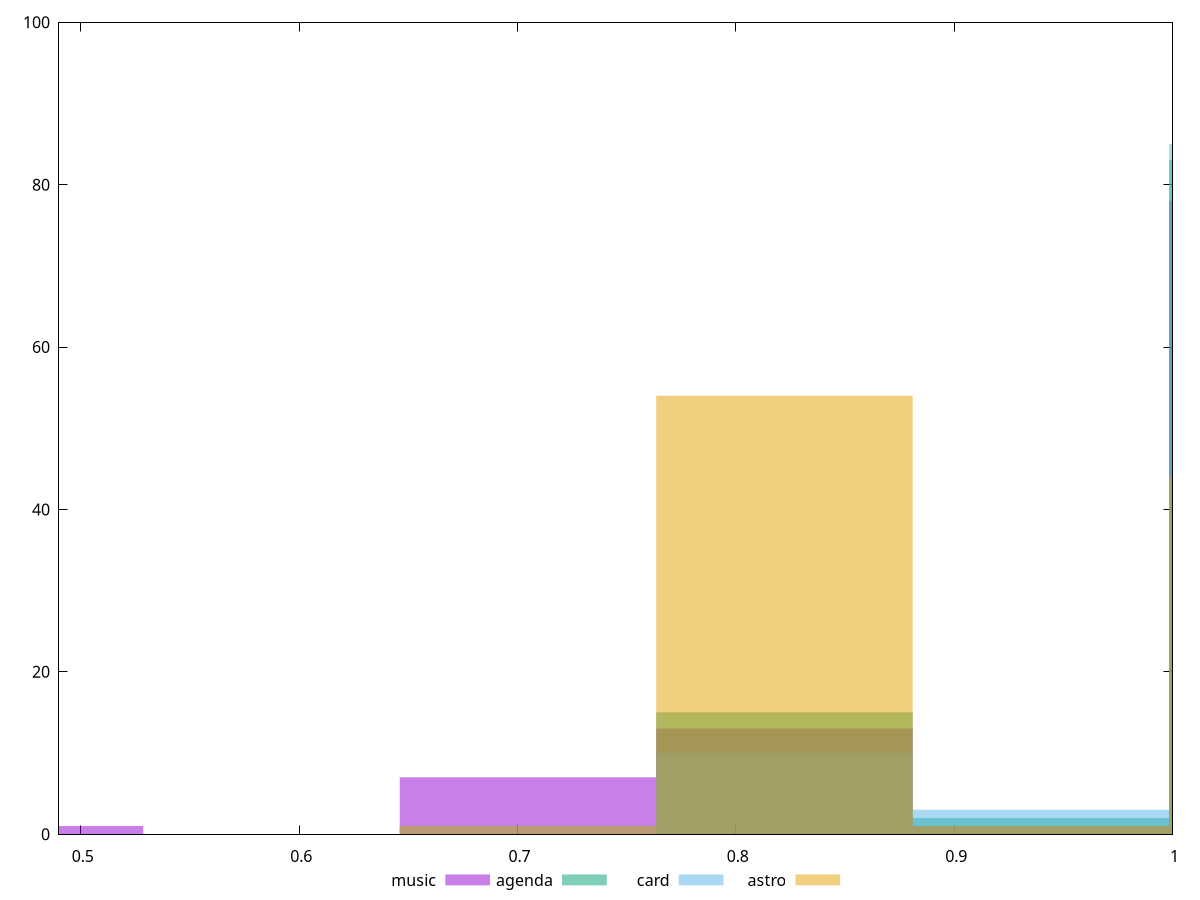 reset

$music <<EOF
0.8222674359351894 13
1.0572009890595293 78
0.7048006593730195 7
0.46986710624867967 1
0.9397342124973593 1
EOF

$agenda <<EOF
0.9397342124973593 2
0.8222674359351894 15
1.0572009890595293 83
EOF

$card <<EOF
0.9397342124973593 3
1.0572009890595293 85
0.8222674359351894 10
0.7048006593730195 1
EOF

$astro <<EOF
0.7048006593730195 1
0.8222674359351894 54
1.0572009890595293 44
0.9397342124973593 1
EOF

set key outside below
set boxwidth 0.11746677656216992
set xrange [0.49:1]
set yrange [0:100]
set trange [0:100]
set style fill transparent solid 0.5 noborder
set terminal svg size 640, 520 enhanced background rgb 'white'
set output "reports/report_00027_2021-02-24T12-40-31.850Z/unminified-javascript/comparison/histogram/all_score.svg"

plot $music title "music" with boxes, \
     $agenda title "agenda" with boxes, \
     $card title "card" with boxes, \
     $astro title "astro" with boxes

reset
